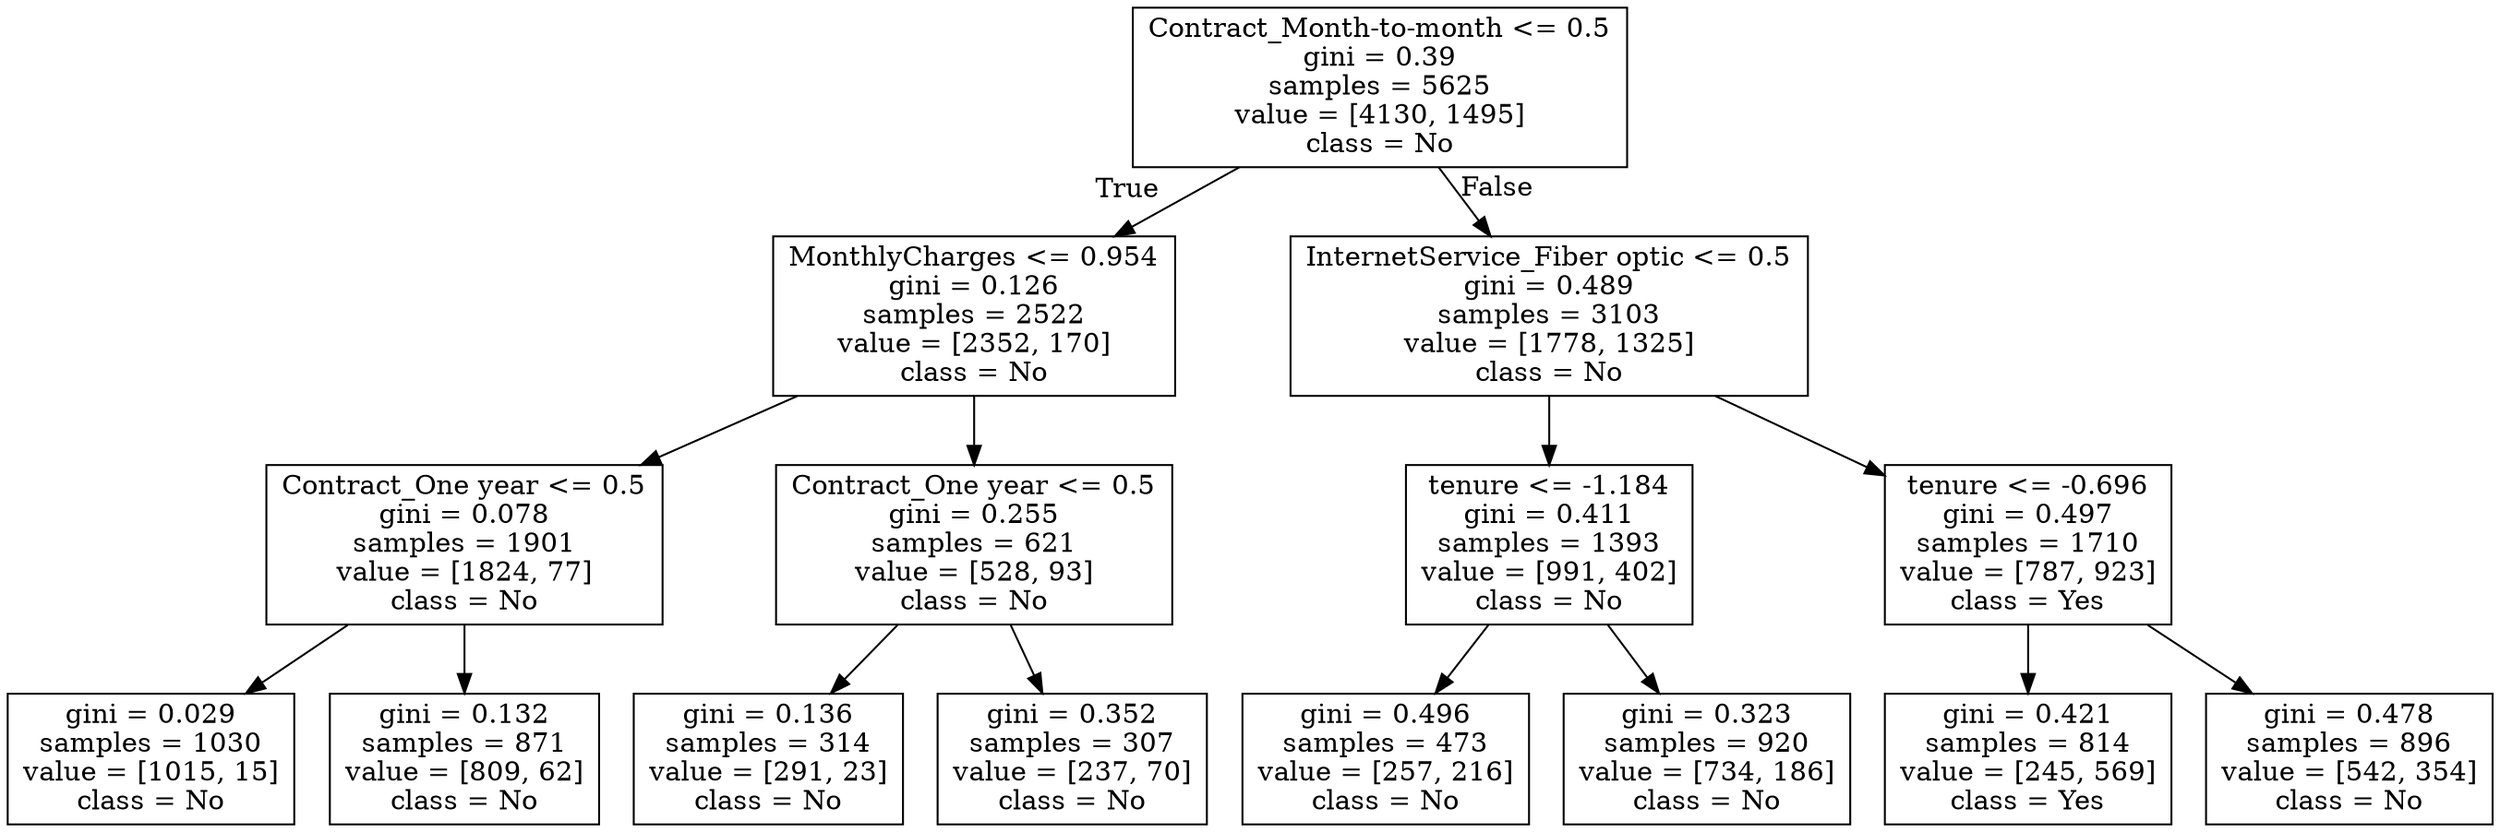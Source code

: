 digraph Tree {
node [shape=box] ;
0 [label="Contract_Month-to-month <= 0.5\ngini = 0.39\nsamples = 5625\nvalue = [4130, 1495]\nclass = No"] ;
1 [label="MonthlyCharges <= 0.954\ngini = 0.126\nsamples = 2522\nvalue = [2352, 170]\nclass = No"] ;
0 -> 1 [labeldistance=2.5, labelangle=45, headlabel="True"] ;
2 [label="Contract_One year <= 0.5\ngini = 0.078\nsamples = 1901\nvalue = [1824, 77]\nclass = No"] ;
1 -> 2 ;
3 [label="gini = 0.029\nsamples = 1030\nvalue = [1015, 15]\nclass = No"] ;
2 -> 3 ;
4 [label="gini = 0.132\nsamples = 871\nvalue = [809, 62]\nclass = No"] ;
2 -> 4 ;
5 [label="Contract_One year <= 0.5\ngini = 0.255\nsamples = 621\nvalue = [528, 93]\nclass = No"] ;
1 -> 5 ;
6 [label="gini = 0.136\nsamples = 314\nvalue = [291, 23]\nclass = No"] ;
5 -> 6 ;
7 [label="gini = 0.352\nsamples = 307\nvalue = [237, 70]\nclass = No"] ;
5 -> 7 ;
8 [label="InternetService_Fiber optic <= 0.5\ngini = 0.489\nsamples = 3103\nvalue = [1778, 1325]\nclass = No"] ;
0 -> 8 [labeldistance=2.5, labelangle=-45, headlabel="False"] ;
9 [label="tenure <= -1.184\ngini = 0.411\nsamples = 1393\nvalue = [991, 402]\nclass = No"] ;
8 -> 9 ;
10 [label="gini = 0.496\nsamples = 473\nvalue = [257, 216]\nclass = No"] ;
9 -> 10 ;
11 [label="gini = 0.323\nsamples = 920\nvalue = [734, 186]\nclass = No"] ;
9 -> 11 ;
12 [label="tenure <= -0.696\ngini = 0.497\nsamples = 1710\nvalue = [787, 923]\nclass = Yes"] ;
8 -> 12 ;
13 [label="gini = 0.421\nsamples = 814\nvalue = [245, 569]\nclass = Yes"] ;
12 -> 13 ;
14 [label="gini = 0.478\nsamples = 896\nvalue = [542, 354]\nclass = No"] ;
12 -> 14 ;
}